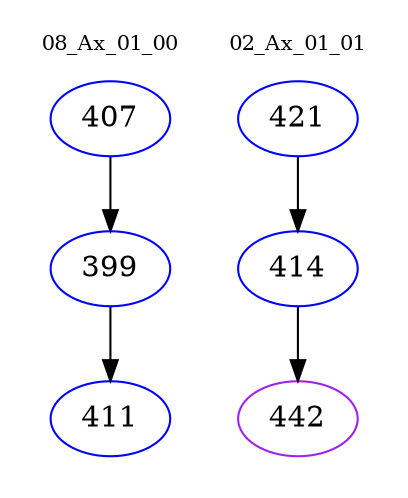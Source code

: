 digraph{
subgraph cluster_0 {
color = white
label = "08_Ax_01_00";
fontsize=10;
T0_407 [label="407", color="blue"]
T0_407 -> T0_399 [color="black"]
T0_399 [label="399", color="blue"]
T0_399 -> T0_411 [color="black"]
T0_411 [label="411", color="blue"]
}
subgraph cluster_1 {
color = white
label = "02_Ax_01_01";
fontsize=10;
T1_421 [label="421", color="blue"]
T1_421 -> T1_414 [color="black"]
T1_414 [label="414", color="blue"]
T1_414 -> T1_442 [color="black"]
T1_442 [label="442", color="purple"]
}
}

